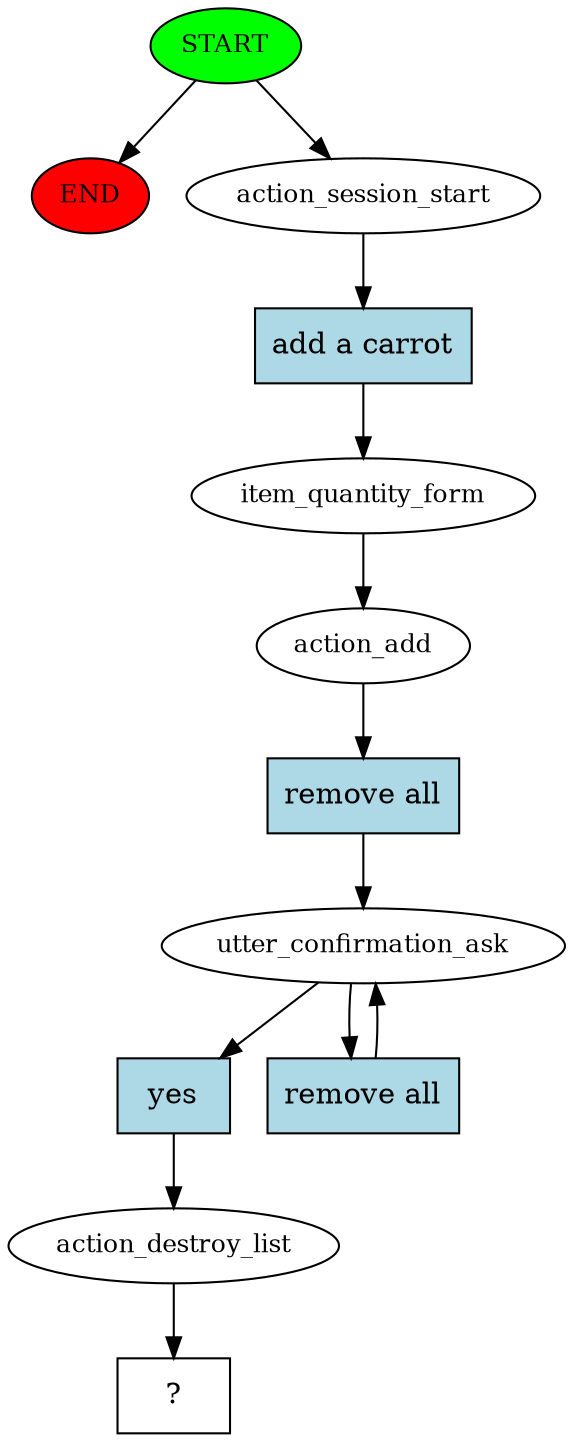 digraph  {
0 [class="start active", fillcolor=green, fontsize=12, label=START, style=filled];
"-1" [class=end, fillcolor=red, fontsize=12, label=END, style=filled];
1 [class=active, fontsize=12, label=action_session_start];
2 [class=active, fontsize=12, label=item_quantity_form];
3 [class=active, fontsize=12, label=action_add];
4 [class=active, fontsize=12, label=utter_confirmation_ask];
6 [class=active, fontsize=12, label=action_destroy_list];
7 [class="intent dashed active", label="  ?  ", shape=rect];
8 [class="intent active", fillcolor=lightblue, label="add a carrot", shape=rect, style=filled];
9 [class="intent active", fillcolor=lightblue, label="remove all", shape=rect, style=filled];
10 [class="intent active", fillcolor=lightblue, label=yes, shape=rect, style=filled];
11 [class="intent active", fillcolor=lightblue, label="remove all", shape=rect, style=filled];
0 -> "-1"  [class="", key=NONE, label=""];
0 -> 1  [class=active, key=NONE, label=""];
1 -> 8  [class=active, key=0];
2 -> 3  [class=active, key=NONE, label=""];
3 -> 9  [class=active, key=0];
4 -> 10  [class=active, key=0];
4 -> 11  [class=active, key=0];
6 -> 7  [class=active, key=NONE, label=""];
8 -> 2  [class=active, key=0];
9 -> 4  [class=active, key=0];
10 -> 6  [class=active, key=0];
11 -> 4  [class=active, key=0];
}
